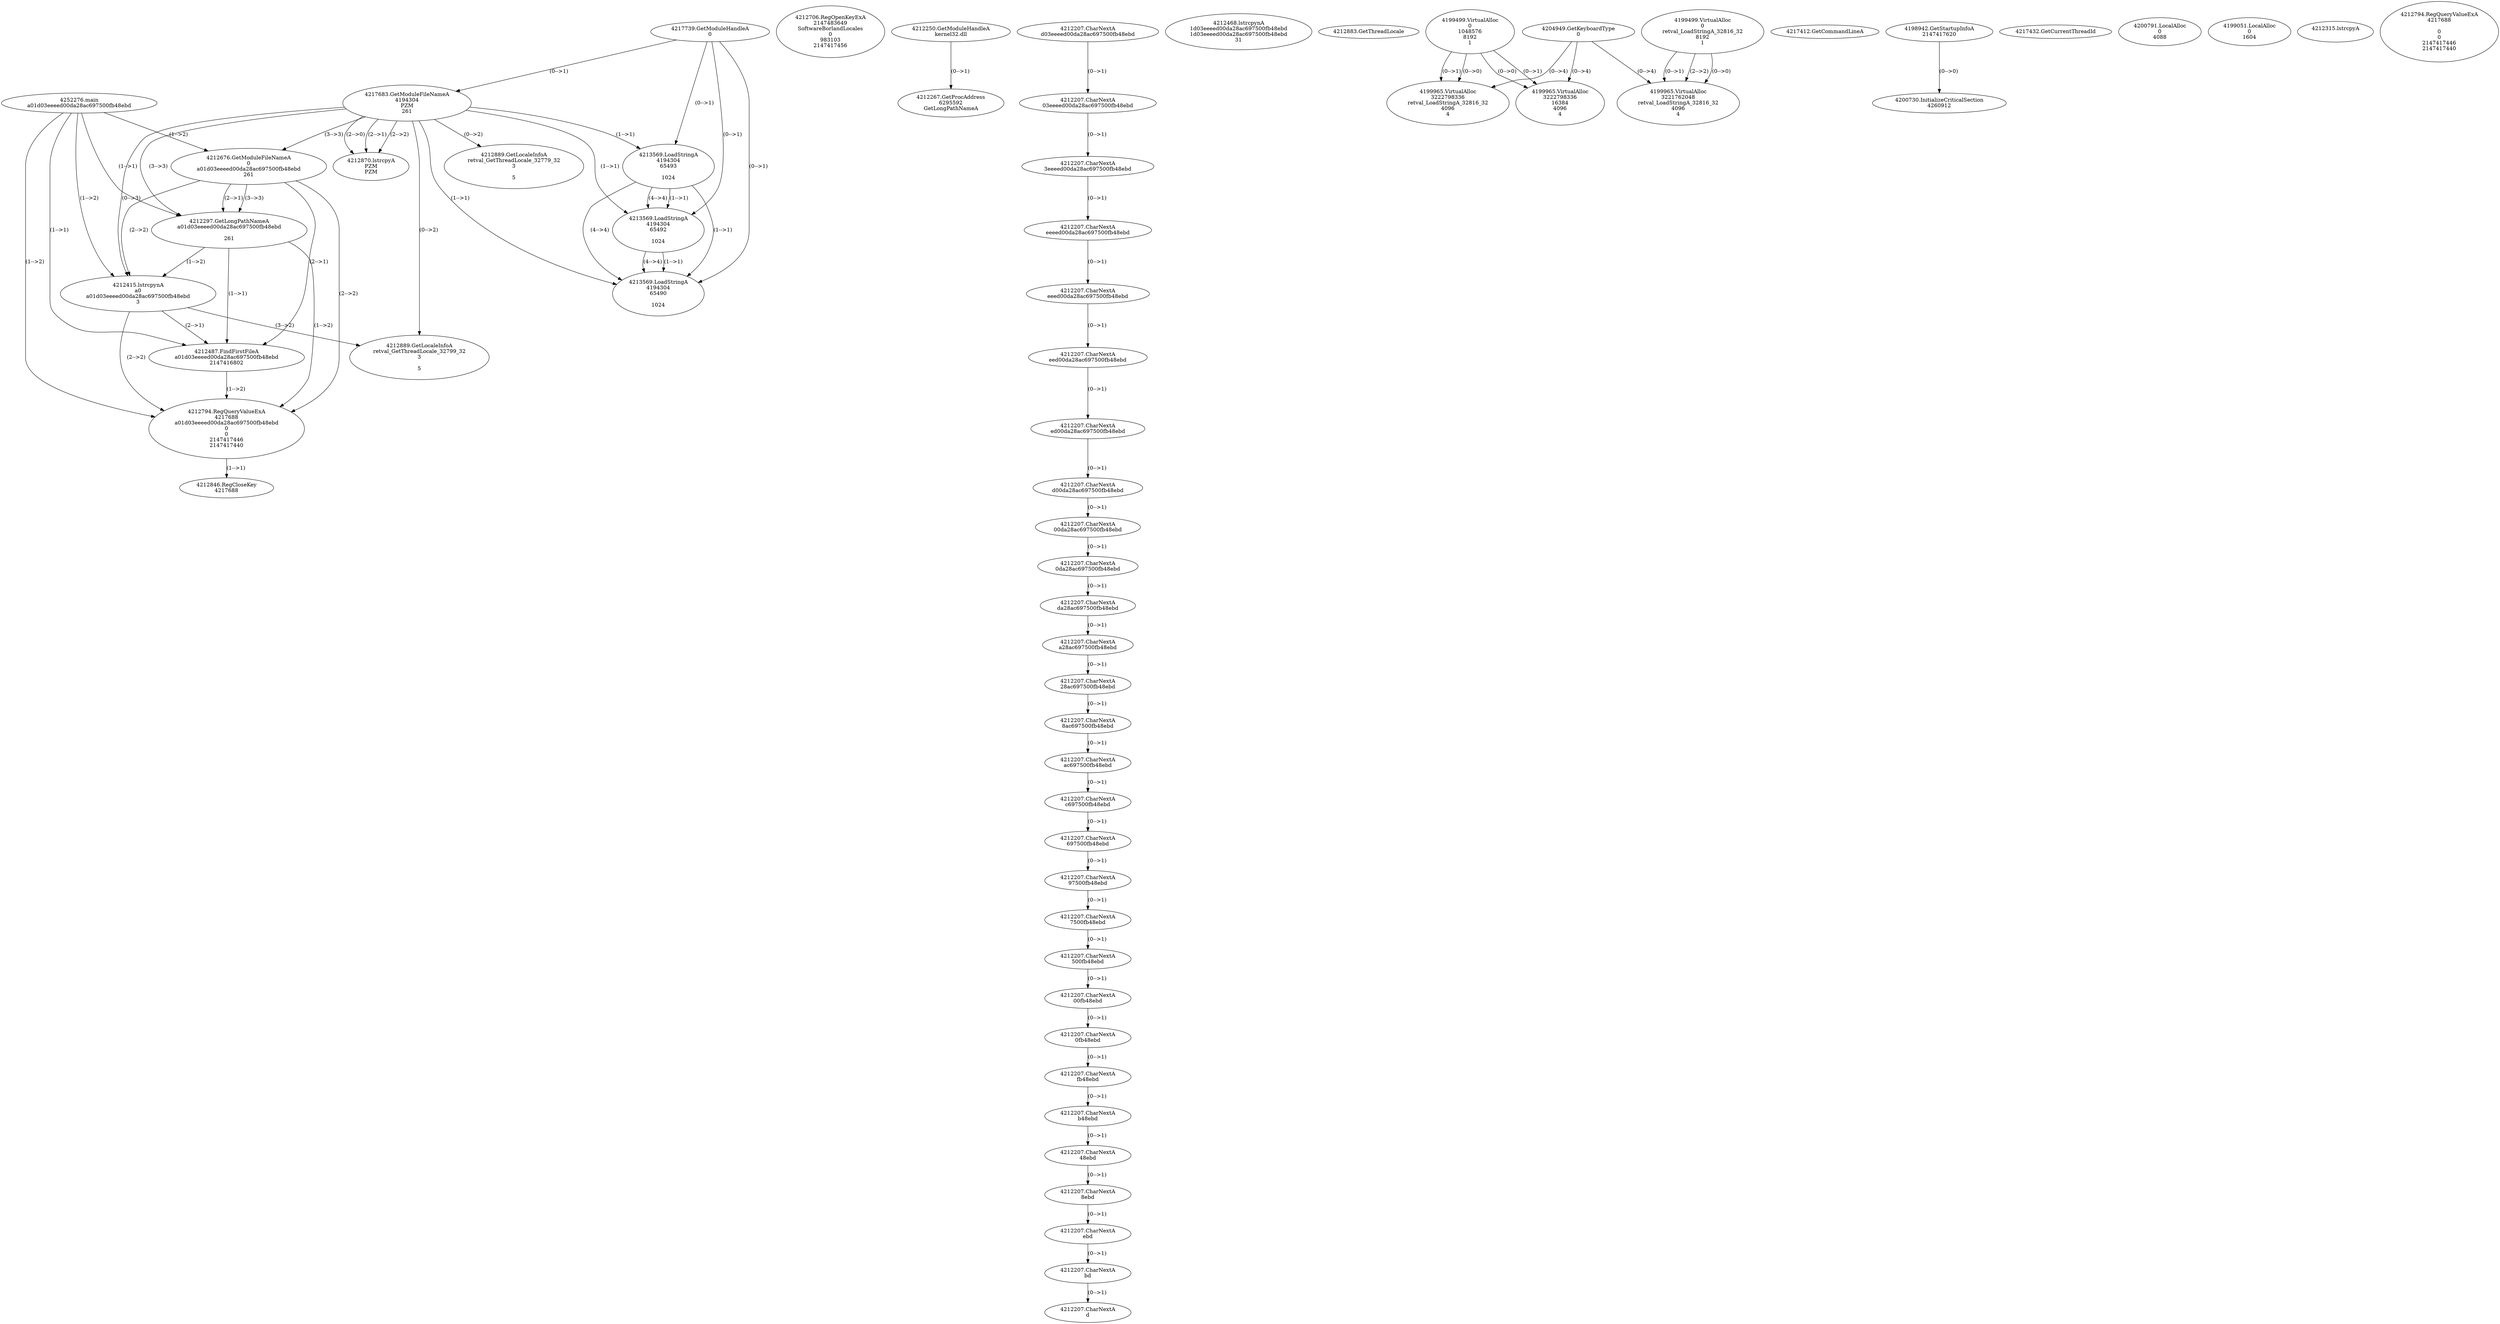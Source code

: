 // Global SCDG with merge call
digraph {
	0 [label="4252276.main
a01d03eeeed00da28ac697500fb48ebd"]
	1 [label="4217739.GetModuleHandleA
0"]
	2 [label="4217683.GetModuleFileNameA
4194304
PZM
261"]
	1 -> 2 [label="(0-->1)"]
	3 [label="4212676.GetModuleFileNameA
0
a01d03eeeed00da28ac697500fb48ebd
261"]
	0 -> 3 [label="(1-->2)"]
	2 -> 3 [label="(3-->3)"]
	4 [label="4212706.RegOpenKeyExA
2147483649
Software\Borland\Locales
0
983103
2147417456"]
	5 [label="4212250.GetModuleHandleA
kernel32.dll"]
	6 [label="4212267.GetProcAddress
6295592
GetLongPathNameA"]
	5 -> 6 [label="(0-->1)"]
	7 [label="4212297.GetLongPathNameA
a01d03eeeed00da28ac697500fb48ebd

261"]
	0 -> 7 [label="(1-->1)"]
	3 -> 7 [label="(2-->1)"]
	2 -> 7 [label="(3-->3)"]
	3 -> 7 [label="(3-->3)"]
	8 [label="4212415.lstrcpynA
a0
a01d03eeeed00da28ac697500fb48ebd
3"]
	0 -> 8 [label="(1-->2)"]
	3 -> 8 [label="(2-->2)"]
	7 -> 8 [label="(1-->2)"]
	2 -> 8 [label="(0-->3)"]
	9 [label="4212207.CharNextA
d03eeeed00da28ac697500fb48ebd"]
	10 [label="4212207.CharNextA
03eeeed00da28ac697500fb48ebd"]
	9 -> 10 [label="(0-->1)"]
	11 [label="4212207.CharNextA
3eeeed00da28ac697500fb48ebd"]
	10 -> 11 [label="(0-->1)"]
	12 [label="4212207.CharNextA
eeeed00da28ac697500fb48ebd"]
	11 -> 12 [label="(0-->1)"]
	13 [label="4212207.CharNextA
eeed00da28ac697500fb48ebd"]
	12 -> 13 [label="(0-->1)"]
	14 [label="4212207.CharNextA
eed00da28ac697500fb48ebd"]
	13 -> 14 [label="(0-->1)"]
	15 [label="4212207.CharNextA
ed00da28ac697500fb48ebd"]
	14 -> 15 [label="(0-->1)"]
	16 [label="4212207.CharNextA
d00da28ac697500fb48ebd"]
	15 -> 16 [label="(0-->1)"]
	17 [label="4212207.CharNextA
00da28ac697500fb48ebd"]
	16 -> 17 [label="(0-->1)"]
	18 [label="4212207.CharNextA
0da28ac697500fb48ebd"]
	17 -> 18 [label="(0-->1)"]
	19 [label="4212207.CharNextA
da28ac697500fb48ebd"]
	18 -> 19 [label="(0-->1)"]
	20 [label="4212207.CharNextA
a28ac697500fb48ebd"]
	19 -> 20 [label="(0-->1)"]
	21 [label="4212207.CharNextA
28ac697500fb48ebd"]
	20 -> 21 [label="(0-->1)"]
	22 [label="4212207.CharNextA
8ac697500fb48ebd"]
	21 -> 22 [label="(0-->1)"]
	23 [label="4212207.CharNextA
ac697500fb48ebd"]
	22 -> 23 [label="(0-->1)"]
	24 [label="4212207.CharNextA
c697500fb48ebd"]
	23 -> 24 [label="(0-->1)"]
	25 [label="4212207.CharNextA
697500fb48ebd"]
	24 -> 25 [label="(0-->1)"]
	26 [label="4212207.CharNextA
97500fb48ebd"]
	25 -> 26 [label="(0-->1)"]
	27 [label="4212207.CharNextA
7500fb48ebd"]
	26 -> 27 [label="(0-->1)"]
	28 [label="4212207.CharNextA
500fb48ebd"]
	27 -> 28 [label="(0-->1)"]
	29 [label="4212207.CharNextA
00fb48ebd"]
	28 -> 29 [label="(0-->1)"]
	30 [label="4212207.CharNextA
0fb48ebd"]
	29 -> 30 [label="(0-->1)"]
	31 [label="4212207.CharNextA
fb48ebd"]
	30 -> 31 [label="(0-->1)"]
	32 [label="4212207.CharNextA
b48ebd"]
	31 -> 32 [label="(0-->1)"]
	33 [label="4212207.CharNextA
48ebd"]
	32 -> 33 [label="(0-->1)"]
	34 [label="4212207.CharNextA
8ebd"]
	33 -> 34 [label="(0-->1)"]
	35 [label="4212207.CharNextA
ebd"]
	34 -> 35 [label="(0-->1)"]
	36 [label="4212207.CharNextA
bd"]
	35 -> 36 [label="(0-->1)"]
	37 [label="4212207.CharNextA
d"]
	36 -> 37 [label="(0-->1)"]
	38 [label="4212468.lstrcpynA
1d03eeeed00da28ac697500fb48ebd
1d03eeeed00da28ac697500fb48ebd
31"]
	39 [label="4212487.FindFirstFileA
a01d03eeeed00da28ac697500fb48ebd
2147416802"]
	0 -> 39 [label="(1-->1)"]
	3 -> 39 [label="(2-->1)"]
	7 -> 39 [label="(1-->1)"]
	8 -> 39 [label="(2-->1)"]
	40 [label="4212794.RegQueryValueExA
4217688
a01d03eeeed00da28ac697500fb48ebd
0
0
2147417446
2147417440"]
	0 -> 40 [label="(1-->2)"]
	3 -> 40 [label="(2-->2)"]
	7 -> 40 [label="(1-->2)"]
	8 -> 40 [label="(2-->2)"]
	39 -> 40 [label="(1-->2)"]
	41 [label="4212846.RegCloseKey
4217688"]
	40 -> 41 [label="(1-->1)"]
	42 [label="4212870.lstrcpyA
PZM
PZM"]
	2 -> 42 [label="(2-->1)"]
	2 -> 42 [label="(2-->2)"]
	2 -> 42 [label="(2-->0)"]
	43 [label="4212883.GetThreadLocale
"]
	44 [label="4212889.GetLocaleInfoA
retval_GetThreadLocale_32799_32
3

5"]
	2 -> 44 [label="(0-->2)"]
	8 -> 44 [label="(3-->2)"]
	45 [label="4204949.GetKeyboardType
0"]
	46 [label="4217412.GetCommandLineA
"]
	47 [label="4198942.GetStartupInfoA
2147417620"]
	48 [label="4217432.GetCurrentThreadId
"]
	49 [label="4213569.LoadStringA
4194304
65493

1024"]
	1 -> 49 [label="(0-->1)"]
	2 -> 49 [label="(1-->1)"]
	50 [label="4213569.LoadStringA
4194304
65492

1024"]
	1 -> 50 [label="(0-->1)"]
	2 -> 50 [label="(1-->1)"]
	49 -> 50 [label="(1-->1)"]
	49 -> 50 [label="(4-->4)"]
	51 [label="4213569.LoadStringA
4194304
65490

1024"]
	1 -> 51 [label="(0-->1)"]
	2 -> 51 [label="(1-->1)"]
	49 -> 51 [label="(1-->1)"]
	50 -> 51 [label="(1-->1)"]
	49 -> 51 [label="(4-->4)"]
	50 -> 51 [label="(4-->4)"]
	52 [label="4200730.InitializeCriticalSection
4260912"]
	47 -> 52 [label="(0-->0)"]
	53 [label="4200791.LocalAlloc
0
4088"]
	54 [label="4199499.VirtualAlloc
0
1048576
8192
1"]
	55 [label="4199051.LocalAlloc
0
1604"]
	56 [label="4199965.VirtualAlloc
3222798336
16384
4096
4"]
	54 -> 56 [label="(0-->1)"]
	45 -> 56 [label="(0-->4)"]
	54 -> 56 [label="(0-->0)"]
	57 [label="4199499.VirtualAlloc
0
retval_LoadStringA_32816_32
8192
1"]
	58 [label="4199965.VirtualAlloc
3221762048
retval_LoadStringA_32816_32
4096
4"]
	57 -> 58 [label="(0-->1)"]
	57 -> 58 [label="(2-->2)"]
	45 -> 58 [label="(0-->4)"]
	57 -> 58 [label="(0-->0)"]
	59 [label="4199965.VirtualAlloc
3222798336
retval_LoadStringA_32816_32
4096
4"]
	54 -> 59 [label="(0-->1)"]
	45 -> 59 [label="(0-->4)"]
	54 -> 59 [label="(0-->0)"]
	60 [label="4212315.lstrcpyA

"]
	61 [label="4212794.RegQueryValueExA
4217688

0
0
2147417446
2147417440"]
	62 [label="4212889.GetLocaleInfoA
retval_GetThreadLocale_32779_32
3

5"]
	2 -> 62 [label="(0-->2)"]
}
